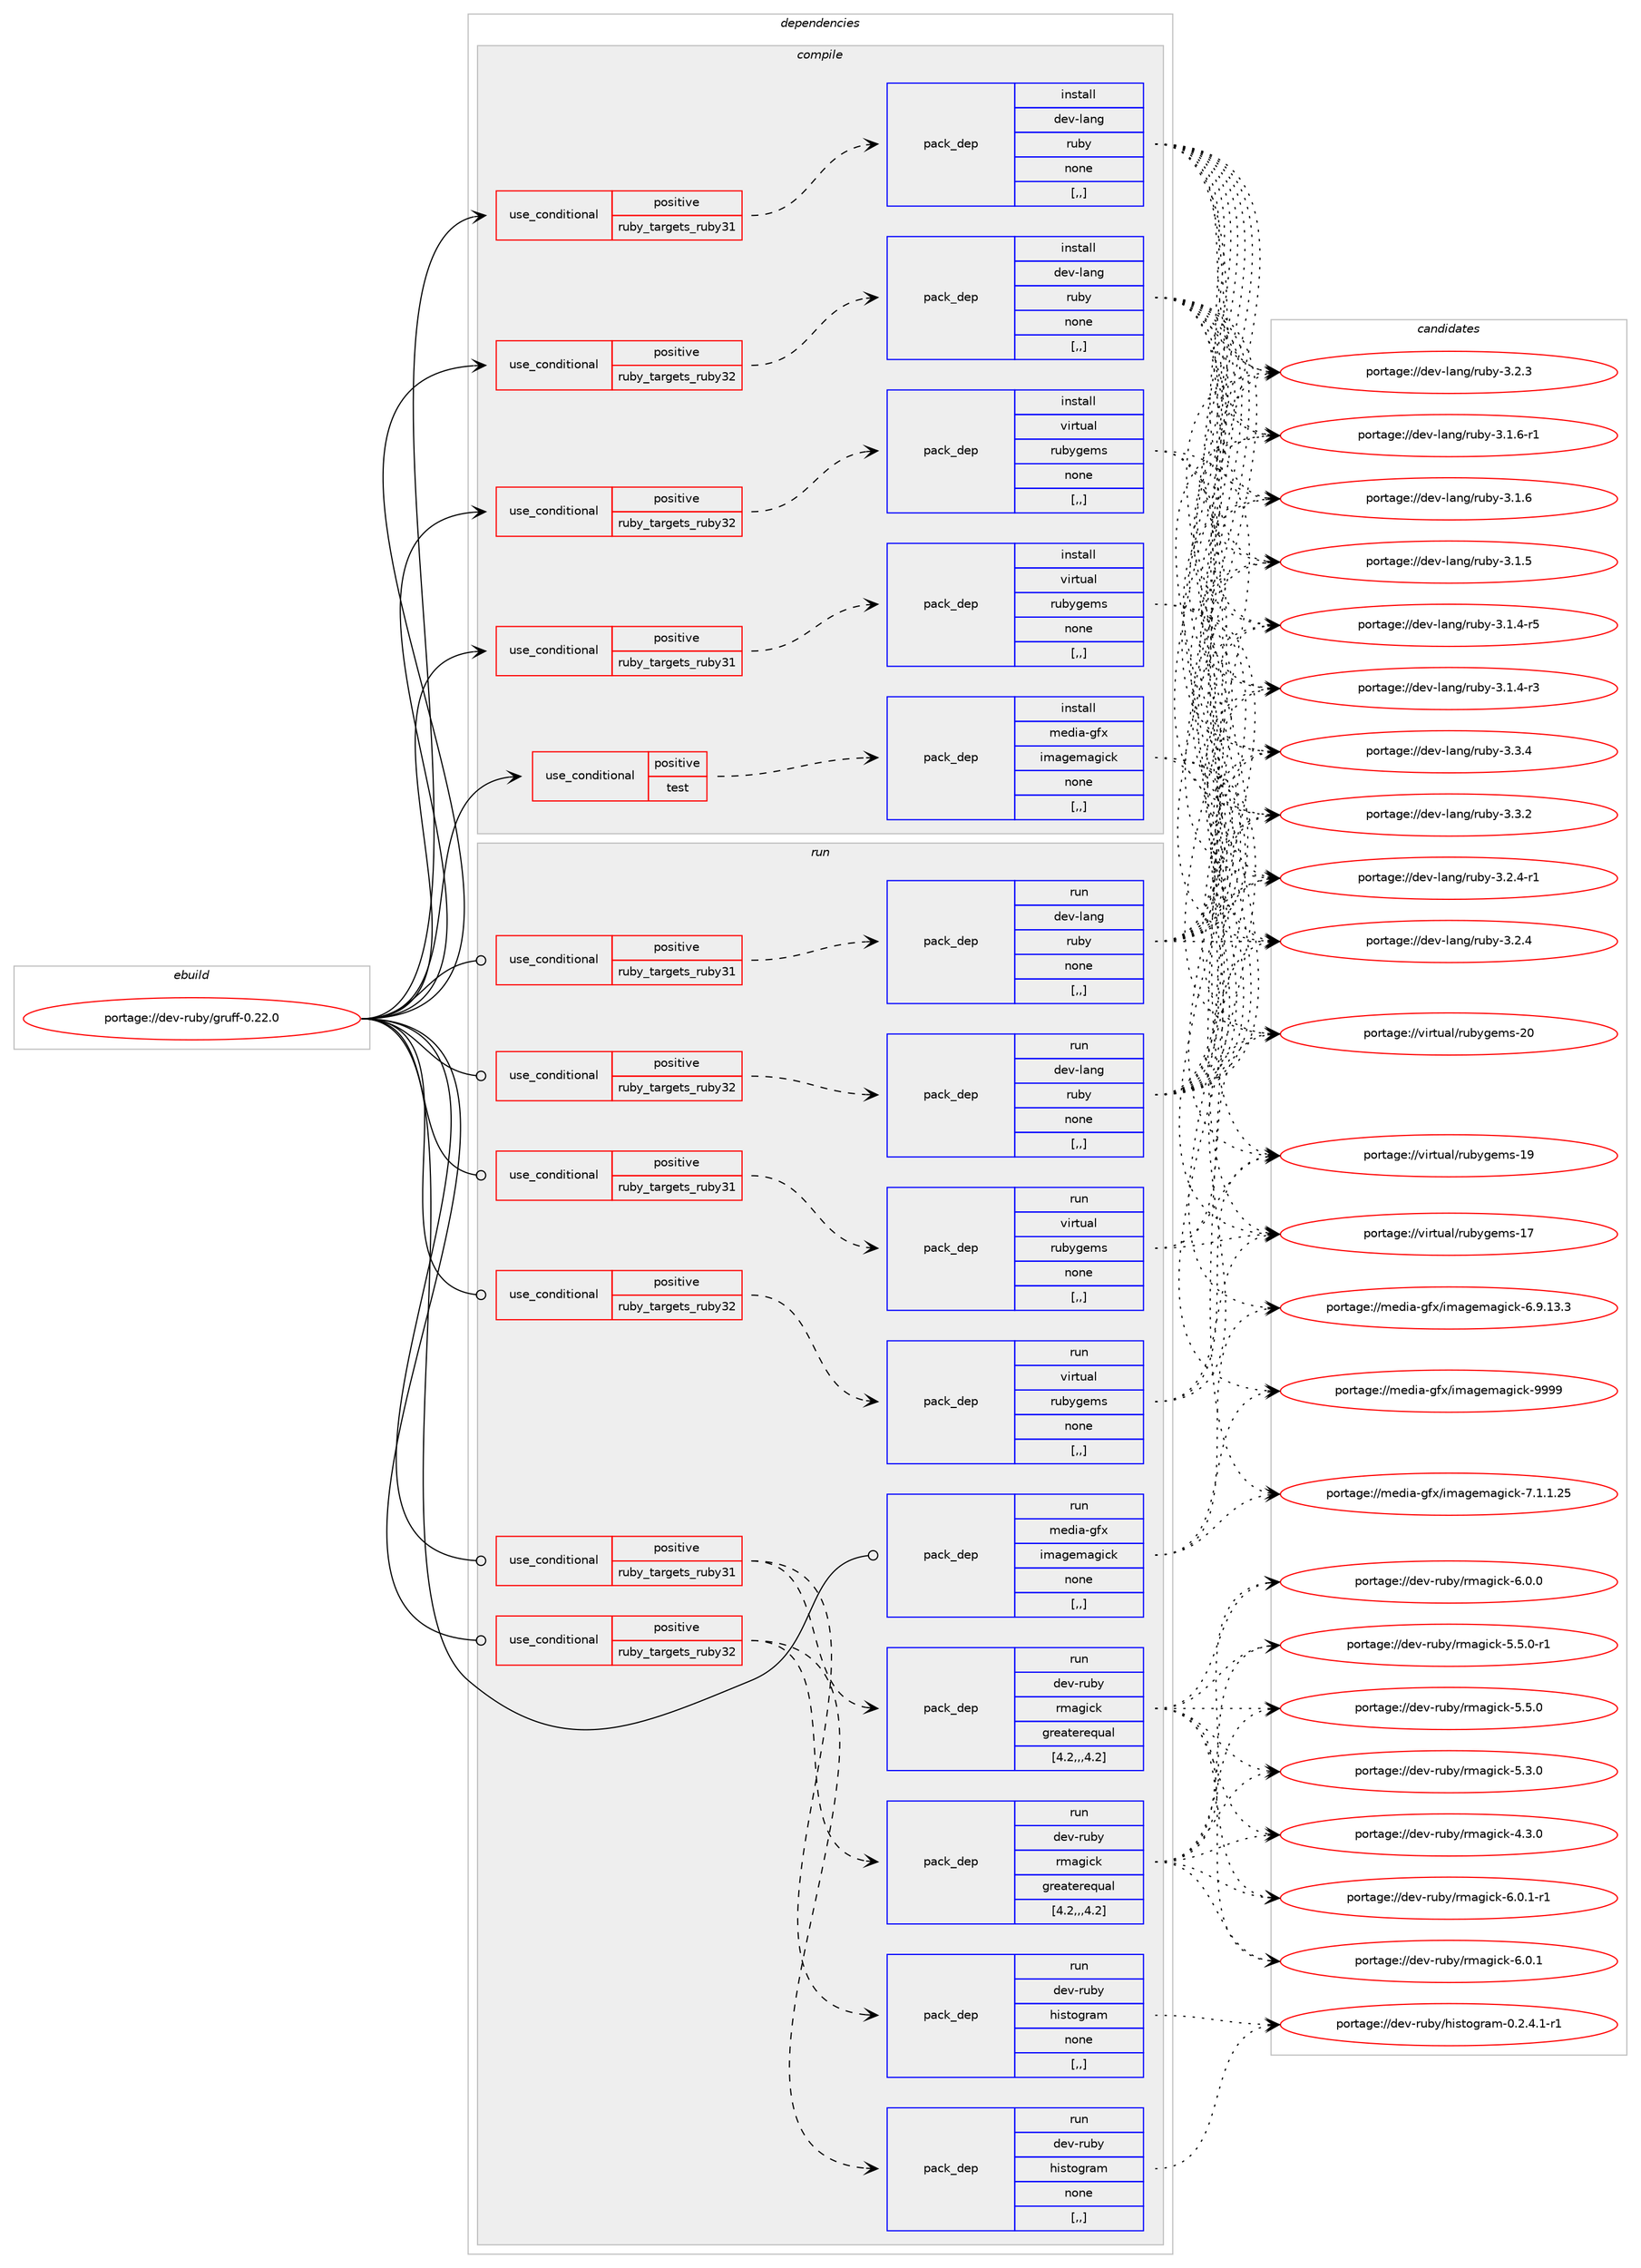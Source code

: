 digraph prolog {

# *************
# Graph options
# *************

newrank=true;
concentrate=true;
compound=true;
graph [rankdir=LR,fontname=Helvetica,fontsize=10,ranksep=1.5];#, ranksep=2.5, nodesep=0.2];
edge  [arrowhead=vee];
node  [fontname=Helvetica,fontsize=10];

# **********
# The ebuild
# **********

subgraph cluster_leftcol {
color=gray;
rank=same;
label=<<i>ebuild</i>>;
id [label="portage://dev-ruby/gruff-0.22.0", color=red, width=4, href="../dev-ruby/gruff-0.22.0.svg"];
}

# ****************
# The dependencies
# ****************

subgraph cluster_midcol {
color=gray;
label=<<i>dependencies</i>>;
subgraph cluster_compile {
fillcolor="#eeeeee";
style=filled;
label=<<i>compile</i>>;
subgraph cond48273 {
dependency184806 [label=<<TABLE BORDER="0" CELLBORDER="1" CELLSPACING="0" CELLPADDING="4"><TR><TD ROWSPAN="3" CELLPADDING="10">use_conditional</TD></TR><TR><TD>positive</TD></TR><TR><TD>ruby_targets_ruby31</TD></TR></TABLE>>, shape=none, color=red];
subgraph pack135213 {
dependency184807 [label=<<TABLE BORDER="0" CELLBORDER="1" CELLSPACING="0" CELLPADDING="4" WIDTH="220"><TR><TD ROWSPAN="6" CELLPADDING="30">pack_dep</TD></TR><TR><TD WIDTH="110">install</TD></TR><TR><TD>dev-lang</TD></TR><TR><TD>ruby</TD></TR><TR><TD>none</TD></TR><TR><TD>[,,]</TD></TR></TABLE>>, shape=none, color=blue];
}
dependency184806:e -> dependency184807:w [weight=20,style="dashed",arrowhead="vee"];
}
id:e -> dependency184806:w [weight=20,style="solid",arrowhead="vee"];
subgraph cond48274 {
dependency184808 [label=<<TABLE BORDER="0" CELLBORDER="1" CELLSPACING="0" CELLPADDING="4"><TR><TD ROWSPAN="3" CELLPADDING="10">use_conditional</TD></TR><TR><TD>positive</TD></TR><TR><TD>ruby_targets_ruby31</TD></TR></TABLE>>, shape=none, color=red];
subgraph pack135214 {
dependency184809 [label=<<TABLE BORDER="0" CELLBORDER="1" CELLSPACING="0" CELLPADDING="4" WIDTH="220"><TR><TD ROWSPAN="6" CELLPADDING="30">pack_dep</TD></TR><TR><TD WIDTH="110">install</TD></TR><TR><TD>virtual</TD></TR><TR><TD>rubygems</TD></TR><TR><TD>none</TD></TR><TR><TD>[,,]</TD></TR></TABLE>>, shape=none, color=blue];
}
dependency184808:e -> dependency184809:w [weight=20,style="dashed",arrowhead="vee"];
}
id:e -> dependency184808:w [weight=20,style="solid",arrowhead="vee"];
subgraph cond48275 {
dependency184810 [label=<<TABLE BORDER="0" CELLBORDER="1" CELLSPACING="0" CELLPADDING="4"><TR><TD ROWSPAN="3" CELLPADDING="10">use_conditional</TD></TR><TR><TD>positive</TD></TR><TR><TD>ruby_targets_ruby32</TD></TR></TABLE>>, shape=none, color=red];
subgraph pack135215 {
dependency184811 [label=<<TABLE BORDER="0" CELLBORDER="1" CELLSPACING="0" CELLPADDING="4" WIDTH="220"><TR><TD ROWSPAN="6" CELLPADDING="30">pack_dep</TD></TR><TR><TD WIDTH="110">install</TD></TR><TR><TD>dev-lang</TD></TR><TR><TD>ruby</TD></TR><TR><TD>none</TD></TR><TR><TD>[,,]</TD></TR></TABLE>>, shape=none, color=blue];
}
dependency184810:e -> dependency184811:w [weight=20,style="dashed",arrowhead="vee"];
}
id:e -> dependency184810:w [weight=20,style="solid",arrowhead="vee"];
subgraph cond48276 {
dependency184812 [label=<<TABLE BORDER="0" CELLBORDER="1" CELLSPACING="0" CELLPADDING="4"><TR><TD ROWSPAN="3" CELLPADDING="10">use_conditional</TD></TR><TR><TD>positive</TD></TR><TR><TD>ruby_targets_ruby32</TD></TR></TABLE>>, shape=none, color=red];
subgraph pack135216 {
dependency184813 [label=<<TABLE BORDER="0" CELLBORDER="1" CELLSPACING="0" CELLPADDING="4" WIDTH="220"><TR><TD ROWSPAN="6" CELLPADDING="30">pack_dep</TD></TR><TR><TD WIDTH="110">install</TD></TR><TR><TD>virtual</TD></TR><TR><TD>rubygems</TD></TR><TR><TD>none</TD></TR><TR><TD>[,,]</TD></TR></TABLE>>, shape=none, color=blue];
}
dependency184812:e -> dependency184813:w [weight=20,style="dashed",arrowhead="vee"];
}
id:e -> dependency184812:w [weight=20,style="solid",arrowhead="vee"];
subgraph cond48277 {
dependency184814 [label=<<TABLE BORDER="0" CELLBORDER="1" CELLSPACING="0" CELLPADDING="4"><TR><TD ROWSPAN="3" CELLPADDING="10">use_conditional</TD></TR><TR><TD>positive</TD></TR><TR><TD>test</TD></TR></TABLE>>, shape=none, color=red];
subgraph pack135217 {
dependency184815 [label=<<TABLE BORDER="0" CELLBORDER="1" CELLSPACING="0" CELLPADDING="4" WIDTH="220"><TR><TD ROWSPAN="6" CELLPADDING="30">pack_dep</TD></TR><TR><TD WIDTH="110">install</TD></TR><TR><TD>media-gfx</TD></TR><TR><TD>imagemagick</TD></TR><TR><TD>none</TD></TR><TR><TD>[,,]</TD></TR></TABLE>>, shape=none, color=blue];
}
dependency184814:e -> dependency184815:w [weight=20,style="dashed",arrowhead="vee"];
}
id:e -> dependency184814:w [weight=20,style="solid",arrowhead="vee"];
}
subgraph cluster_compileandrun {
fillcolor="#eeeeee";
style=filled;
label=<<i>compile and run</i>>;
}
subgraph cluster_run {
fillcolor="#eeeeee";
style=filled;
label=<<i>run</i>>;
subgraph cond48278 {
dependency184816 [label=<<TABLE BORDER="0" CELLBORDER="1" CELLSPACING="0" CELLPADDING="4"><TR><TD ROWSPAN="3" CELLPADDING="10">use_conditional</TD></TR><TR><TD>positive</TD></TR><TR><TD>ruby_targets_ruby31</TD></TR></TABLE>>, shape=none, color=red];
subgraph pack135218 {
dependency184817 [label=<<TABLE BORDER="0" CELLBORDER="1" CELLSPACING="0" CELLPADDING="4" WIDTH="220"><TR><TD ROWSPAN="6" CELLPADDING="30">pack_dep</TD></TR><TR><TD WIDTH="110">run</TD></TR><TR><TD>dev-lang</TD></TR><TR><TD>ruby</TD></TR><TR><TD>none</TD></TR><TR><TD>[,,]</TD></TR></TABLE>>, shape=none, color=blue];
}
dependency184816:e -> dependency184817:w [weight=20,style="dashed",arrowhead="vee"];
}
id:e -> dependency184816:w [weight=20,style="solid",arrowhead="odot"];
subgraph cond48279 {
dependency184818 [label=<<TABLE BORDER="0" CELLBORDER="1" CELLSPACING="0" CELLPADDING="4"><TR><TD ROWSPAN="3" CELLPADDING="10">use_conditional</TD></TR><TR><TD>positive</TD></TR><TR><TD>ruby_targets_ruby31</TD></TR></TABLE>>, shape=none, color=red];
subgraph pack135219 {
dependency184819 [label=<<TABLE BORDER="0" CELLBORDER="1" CELLSPACING="0" CELLPADDING="4" WIDTH="220"><TR><TD ROWSPAN="6" CELLPADDING="30">pack_dep</TD></TR><TR><TD WIDTH="110">run</TD></TR><TR><TD>dev-ruby</TD></TR><TR><TD>histogram</TD></TR><TR><TD>none</TD></TR><TR><TD>[,,]</TD></TR></TABLE>>, shape=none, color=blue];
}
dependency184818:e -> dependency184819:w [weight=20,style="dashed",arrowhead="vee"];
subgraph pack135220 {
dependency184820 [label=<<TABLE BORDER="0" CELLBORDER="1" CELLSPACING="0" CELLPADDING="4" WIDTH="220"><TR><TD ROWSPAN="6" CELLPADDING="30">pack_dep</TD></TR><TR><TD WIDTH="110">run</TD></TR><TR><TD>dev-ruby</TD></TR><TR><TD>rmagick</TD></TR><TR><TD>greaterequal</TD></TR><TR><TD>[4.2,,,4.2]</TD></TR></TABLE>>, shape=none, color=blue];
}
dependency184818:e -> dependency184820:w [weight=20,style="dashed",arrowhead="vee"];
}
id:e -> dependency184818:w [weight=20,style="solid",arrowhead="odot"];
subgraph cond48280 {
dependency184821 [label=<<TABLE BORDER="0" CELLBORDER="1" CELLSPACING="0" CELLPADDING="4"><TR><TD ROWSPAN="3" CELLPADDING="10">use_conditional</TD></TR><TR><TD>positive</TD></TR><TR><TD>ruby_targets_ruby31</TD></TR></TABLE>>, shape=none, color=red];
subgraph pack135221 {
dependency184822 [label=<<TABLE BORDER="0" CELLBORDER="1" CELLSPACING="0" CELLPADDING="4" WIDTH="220"><TR><TD ROWSPAN="6" CELLPADDING="30">pack_dep</TD></TR><TR><TD WIDTH="110">run</TD></TR><TR><TD>virtual</TD></TR><TR><TD>rubygems</TD></TR><TR><TD>none</TD></TR><TR><TD>[,,]</TD></TR></TABLE>>, shape=none, color=blue];
}
dependency184821:e -> dependency184822:w [weight=20,style="dashed",arrowhead="vee"];
}
id:e -> dependency184821:w [weight=20,style="solid",arrowhead="odot"];
subgraph cond48281 {
dependency184823 [label=<<TABLE BORDER="0" CELLBORDER="1" CELLSPACING="0" CELLPADDING="4"><TR><TD ROWSPAN="3" CELLPADDING="10">use_conditional</TD></TR><TR><TD>positive</TD></TR><TR><TD>ruby_targets_ruby32</TD></TR></TABLE>>, shape=none, color=red];
subgraph pack135222 {
dependency184824 [label=<<TABLE BORDER="0" CELLBORDER="1" CELLSPACING="0" CELLPADDING="4" WIDTH="220"><TR><TD ROWSPAN="6" CELLPADDING="30">pack_dep</TD></TR><TR><TD WIDTH="110">run</TD></TR><TR><TD>dev-lang</TD></TR><TR><TD>ruby</TD></TR><TR><TD>none</TD></TR><TR><TD>[,,]</TD></TR></TABLE>>, shape=none, color=blue];
}
dependency184823:e -> dependency184824:w [weight=20,style="dashed",arrowhead="vee"];
}
id:e -> dependency184823:w [weight=20,style="solid",arrowhead="odot"];
subgraph cond48282 {
dependency184825 [label=<<TABLE BORDER="0" CELLBORDER="1" CELLSPACING="0" CELLPADDING="4"><TR><TD ROWSPAN="3" CELLPADDING="10">use_conditional</TD></TR><TR><TD>positive</TD></TR><TR><TD>ruby_targets_ruby32</TD></TR></TABLE>>, shape=none, color=red];
subgraph pack135223 {
dependency184826 [label=<<TABLE BORDER="0" CELLBORDER="1" CELLSPACING="0" CELLPADDING="4" WIDTH="220"><TR><TD ROWSPAN="6" CELLPADDING="30">pack_dep</TD></TR><TR><TD WIDTH="110">run</TD></TR><TR><TD>dev-ruby</TD></TR><TR><TD>histogram</TD></TR><TR><TD>none</TD></TR><TR><TD>[,,]</TD></TR></TABLE>>, shape=none, color=blue];
}
dependency184825:e -> dependency184826:w [weight=20,style="dashed",arrowhead="vee"];
subgraph pack135224 {
dependency184827 [label=<<TABLE BORDER="0" CELLBORDER="1" CELLSPACING="0" CELLPADDING="4" WIDTH="220"><TR><TD ROWSPAN="6" CELLPADDING="30">pack_dep</TD></TR><TR><TD WIDTH="110">run</TD></TR><TR><TD>dev-ruby</TD></TR><TR><TD>rmagick</TD></TR><TR><TD>greaterequal</TD></TR><TR><TD>[4.2,,,4.2]</TD></TR></TABLE>>, shape=none, color=blue];
}
dependency184825:e -> dependency184827:w [weight=20,style="dashed",arrowhead="vee"];
}
id:e -> dependency184825:w [weight=20,style="solid",arrowhead="odot"];
subgraph cond48283 {
dependency184828 [label=<<TABLE BORDER="0" CELLBORDER="1" CELLSPACING="0" CELLPADDING="4"><TR><TD ROWSPAN="3" CELLPADDING="10">use_conditional</TD></TR><TR><TD>positive</TD></TR><TR><TD>ruby_targets_ruby32</TD></TR></TABLE>>, shape=none, color=red];
subgraph pack135225 {
dependency184829 [label=<<TABLE BORDER="0" CELLBORDER="1" CELLSPACING="0" CELLPADDING="4" WIDTH="220"><TR><TD ROWSPAN="6" CELLPADDING="30">pack_dep</TD></TR><TR><TD WIDTH="110">run</TD></TR><TR><TD>virtual</TD></TR><TR><TD>rubygems</TD></TR><TR><TD>none</TD></TR><TR><TD>[,,]</TD></TR></TABLE>>, shape=none, color=blue];
}
dependency184828:e -> dependency184829:w [weight=20,style="dashed",arrowhead="vee"];
}
id:e -> dependency184828:w [weight=20,style="solid",arrowhead="odot"];
subgraph pack135226 {
dependency184830 [label=<<TABLE BORDER="0" CELLBORDER="1" CELLSPACING="0" CELLPADDING="4" WIDTH="220"><TR><TD ROWSPAN="6" CELLPADDING="30">pack_dep</TD></TR><TR><TD WIDTH="110">run</TD></TR><TR><TD>media-gfx</TD></TR><TR><TD>imagemagick</TD></TR><TR><TD>none</TD></TR><TR><TD>[,,]</TD></TR></TABLE>>, shape=none, color=blue];
}
id:e -> dependency184830:w [weight=20,style="solid",arrowhead="odot"];
}
}

# **************
# The candidates
# **************

subgraph cluster_choices {
rank=same;
color=gray;
label=<<i>candidates</i>>;

subgraph choice135213 {
color=black;
nodesep=1;
choice10010111845108971101034711411798121455146514652 [label="portage://dev-lang/ruby-3.3.4", color=red, width=4,href="../dev-lang/ruby-3.3.4.svg"];
choice10010111845108971101034711411798121455146514650 [label="portage://dev-lang/ruby-3.3.2", color=red, width=4,href="../dev-lang/ruby-3.3.2.svg"];
choice100101118451089711010347114117981214551465046524511449 [label="portage://dev-lang/ruby-3.2.4-r1", color=red, width=4,href="../dev-lang/ruby-3.2.4-r1.svg"];
choice10010111845108971101034711411798121455146504652 [label="portage://dev-lang/ruby-3.2.4", color=red, width=4,href="../dev-lang/ruby-3.2.4.svg"];
choice10010111845108971101034711411798121455146504651 [label="portage://dev-lang/ruby-3.2.3", color=red, width=4,href="../dev-lang/ruby-3.2.3.svg"];
choice100101118451089711010347114117981214551464946544511449 [label="portage://dev-lang/ruby-3.1.6-r1", color=red, width=4,href="../dev-lang/ruby-3.1.6-r1.svg"];
choice10010111845108971101034711411798121455146494654 [label="portage://dev-lang/ruby-3.1.6", color=red, width=4,href="../dev-lang/ruby-3.1.6.svg"];
choice10010111845108971101034711411798121455146494653 [label="portage://dev-lang/ruby-3.1.5", color=red, width=4,href="../dev-lang/ruby-3.1.5.svg"];
choice100101118451089711010347114117981214551464946524511453 [label="portage://dev-lang/ruby-3.1.4-r5", color=red, width=4,href="../dev-lang/ruby-3.1.4-r5.svg"];
choice100101118451089711010347114117981214551464946524511451 [label="portage://dev-lang/ruby-3.1.4-r3", color=red, width=4,href="../dev-lang/ruby-3.1.4-r3.svg"];
dependency184807:e -> choice10010111845108971101034711411798121455146514652:w [style=dotted,weight="100"];
dependency184807:e -> choice10010111845108971101034711411798121455146514650:w [style=dotted,weight="100"];
dependency184807:e -> choice100101118451089711010347114117981214551465046524511449:w [style=dotted,weight="100"];
dependency184807:e -> choice10010111845108971101034711411798121455146504652:w [style=dotted,weight="100"];
dependency184807:e -> choice10010111845108971101034711411798121455146504651:w [style=dotted,weight="100"];
dependency184807:e -> choice100101118451089711010347114117981214551464946544511449:w [style=dotted,weight="100"];
dependency184807:e -> choice10010111845108971101034711411798121455146494654:w [style=dotted,weight="100"];
dependency184807:e -> choice10010111845108971101034711411798121455146494653:w [style=dotted,weight="100"];
dependency184807:e -> choice100101118451089711010347114117981214551464946524511453:w [style=dotted,weight="100"];
dependency184807:e -> choice100101118451089711010347114117981214551464946524511451:w [style=dotted,weight="100"];
}
subgraph choice135214 {
color=black;
nodesep=1;
choice118105114116117971084711411798121103101109115455048 [label="portage://virtual/rubygems-20", color=red, width=4,href="../virtual/rubygems-20.svg"];
choice118105114116117971084711411798121103101109115454957 [label="portage://virtual/rubygems-19", color=red, width=4,href="../virtual/rubygems-19.svg"];
choice118105114116117971084711411798121103101109115454955 [label="portage://virtual/rubygems-17", color=red, width=4,href="../virtual/rubygems-17.svg"];
dependency184809:e -> choice118105114116117971084711411798121103101109115455048:w [style=dotted,weight="100"];
dependency184809:e -> choice118105114116117971084711411798121103101109115454957:w [style=dotted,weight="100"];
dependency184809:e -> choice118105114116117971084711411798121103101109115454955:w [style=dotted,weight="100"];
}
subgraph choice135215 {
color=black;
nodesep=1;
choice10010111845108971101034711411798121455146514652 [label="portage://dev-lang/ruby-3.3.4", color=red, width=4,href="../dev-lang/ruby-3.3.4.svg"];
choice10010111845108971101034711411798121455146514650 [label="portage://dev-lang/ruby-3.3.2", color=red, width=4,href="../dev-lang/ruby-3.3.2.svg"];
choice100101118451089711010347114117981214551465046524511449 [label="portage://dev-lang/ruby-3.2.4-r1", color=red, width=4,href="../dev-lang/ruby-3.2.4-r1.svg"];
choice10010111845108971101034711411798121455146504652 [label="portage://dev-lang/ruby-3.2.4", color=red, width=4,href="../dev-lang/ruby-3.2.4.svg"];
choice10010111845108971101034711411798121455146504651 [label="portage://dev-lang/ruby-3.2.3", color=red, width=4,href="../dev-lang/ruby-3.2.3.svg"];
choice100101118451089711010347114117981214551464946544511449 [label="portage://dev-lang/ruby-3.1.6-r1", color=red, width=4,href="../dev-lang/ruby-3.1.6-r1.svg"];
choice10010111845108971101034711411798121455146494654 [label="portage://dev-lang/ruby-3.1.6", color=red, width=4,href="../dev-lang/ruby-3.1.6.svg"];
choice10010111845108971101034711411798121455146494653 [label="portage://dev-lang/ruby-3.1.5", color=red, width=4,href="../dev-lang/ruby-3.1.5.svg"];
choice100101118451089711010347114117981214551464946524511453 [label="portage://dev-lang/ruby-3.1.4-r5", color=red, width=4,href="../dev-lang/ruby-3.1.4-r5.svg"];
choice100101118451089711010347114117981214551464946524511451 [label="portage://dev-lang/ruby-3.1.4-r3", color=red, width=4,href="../dev-lang/ruby-3.1.4-r3.svg"];
dependency184811:e -> choice10010111845108971101034711411798121455146514652:w [style=dotted,weight="100"];
dependency184811:e -> choice10010111845108971101034711411798121455146514650:w [style=dotted,weight="100"];
dependency184811:e -> choice100101118451089711010347114117981214551465046524511449:w [style=dotted,weight="100"];
dependency184811:e -> choice10010111845108971101034711411798121455146504652:w [style=dotted,weight="100"];
dependency184811:e -> choice10010111845108971101034711411798121455146504651:w [style=dotted,weight="100"];
dependency184811:e -> choice100101118451089711010347114117981214551464946544511449:w [style=dotted,weight="100"];
dependency184811:e -> choice10010111845108971101034711411798121455146494654:w [style=dotted,weight="100"];
dependency184811:e -> choice10010111845108971101034711411798121455146494653:w [style=dotted,weight="100"];
dependency184811:e -> choice100101118451089711010347114117981214551464946524511453:w [style=dotted,weight="100"];
dependency184811:e -> choice100101118451089711010347114117981214551464946524511451:w [style=dotted,weight="100"];
}
subgraph choice135216 {
color=black;
nodesep=1;
choice118105114116117971084711411798121103101109115455048 [label="portage://virtual/rubygems-20", color=red, width=4,href="../virtual/rubygems-20.svg"];
choice118105114116117971084711411798121103101109115454957 [label="portage://virtual/rubygems-19", color=red, width=4,href="../virtual/rubygems-19.svg"];
choice118105114116117971084711411798121103101109115454955 [label="portage://virtual/rubygems-17", color=red, width=4,href="../virtual/rubygems-17.svg"];
dependency184813:e -> choice118105114116117971084711411798121103101109115455048:w [style=dotted,weight="100"];
dependency184813:e -> choice118105114116117971084711411798121103101109115454957:w [style=dotted,weight="100"];
dependency184813:e -> choice118105114116117971084711411798121103101109115454955:w [style=dotted,weight="100"];
}
subgraph choice135217 {
color=black;
nodesep=1;
choice1091011001059745103102120471051099710310110997103105991074557575757 [label="portage://media-gfx/imagemagick-9999", color=red, width=4,href="../media-gfx/imagemagick-9999.svg"];
choice109101100105974510310212047105109971031011099710310599107455546494649465053 [label="portage://media-gfx/imagemagick-7.1.1.25", color=red, width=4,href="../media-gfx/imagemagick-7.1.1.25.svg"];
choice109101100105974510310212047105109971031011099710310599107455446574649514651 [label="portage://media-gfx/imagemagick-6.9.13.3", color=red, width=4,href="../media-gfx/imagemagick-6.9.13.3.svg"];
dependency184815:e -> choice1091011001059745103102120471051099710310110997103105991074557575757:w [style=dotted,weight="100"];
dependency184815:e -> choice109101100105974510310212047105109971031011099710310599107455546494649465053:w [style=dotted,weight="100"];
dependency184815:e -> choice109101100105974510310212047105109971031011099710310599107455446574649514651:w [style=dotted,weight="100"];
}
subgraph choice135218 {
color=black;
nodesep=1;
choice10010111845108971101034711411798121455146514652 [label="portage://dev-lang/ruby-3.3.4", color=red, width=4,href="../dev-lang/ruby-3.3.4.svg"];
choice10010111845108971101034711411798121455146514650 [label="portage://dev-lang/ruby-3.3.2", color=red, width=4,href="../dev-lang/ruby-3.3.2.svg"];
choice100101118451089711010347114117981214551465046524511449 [label="portage://dev-lang/ruby-3.2.4-r1", color=red, width=4,href="../dev-lang/ruby-3.2.4-r1.svg"];
choice10010111845108971101034711411798121455146504652 [label="portage://dev-lang/ruby-3.2.4", color=red, width=4,href="../dev-lang/ruby-3.2.4.svg"];
choice10010111845108971101034711411798121455146504651 [label="portage://dev-lang/ruby-3.2.3", color=red, width=4,href="../dev-lang/ruby-3.2.3.svg"];
choice100101118451089711010347114117981214551464946544511449 [label="portage://dev-lang/ruby-3.1.6-r1", color=red, width=4,href="../dev-lang/ruby-3.1.6-r1.svg"];
choice10010111845108971101034711411798121455146494654 [label="portage://dev-lang/ruby-3.1.6", color=red, width=4,href="../dev-lang/ruby-3.1.6.svg"];
choice10010111845108971101034711411798121455146494653 [label="portage://dev-lang/ruby-3.1.5", color=red, width=4,href="../dev-lang/ruby-3.1.5.svg"];
choice100101118451089711010347114117981214551464946524511453 [label="portage://dev-lang/ruby-3.1.4-r5", color=red, width=4,href="../dev-lang/ruby-3.1.4-r5.svg"];
choice100101118451089711010347114117981214551464946524511451 [label="portage://dev-lang/ruby-3.1.4-r3", color=red, width=4,href="../dev-lang/ruby-3.1.4-r3.svg"];
dependency184817:e -> choice10010111845108971101034711411798121455146514652:w [style=dotted,weight="100"];
dependency184817:e -> choice10010111845108971101034711411798121455146514650:w [style=dotted,weight="100"];
dependency184817:e -> choice100101118451089711010347114117981214551465046524511449:w [style=dotted,weight="100"];
dependency184817:e -> choice10010111845108971101034711411798121455146504652:w [style=dotted,weight="100"];
dependency184817:e -> choice10010111845108971101034711411798121455146504651:w [style=dotted,weight="100"];
dependency184817:e -> choice100101118451089711010347114117981214551464946544511449:w [style=dotted,weight="100"];
dependency184817:e -> choice10010111845108971101034711411798121455146494654:w [style=dotted,weight="100"];
dependency184817:e -> choice10010111845108971101034711411798121455146494653:w [style=dotted,weight="100"];
dependency184817:e -> choice100101118451089711010347114117981214551464946524511453:w [style=dotted,weight="100"];
dependency184817:e -> choice100101118451089711010347114117981214551464946524511451:w [style=dotted,weight="100"];
}
subgraph choice135219 {
color=black;
nodesep=1;
choice1001011184511411798121471041051151161111031149710945484650465246494511449 [label="portage://dev-ruby/histogram-0.2.4.1-r1", color=red, width=4,href="../dev-ruby/histogram-0.2.4.1-r1.svg"];
dependency184819:e -> choice1001011184511411798121471041051151161111031149710945484650465246494511449:w [style=dotted,weight="100"];
}
subgraph choice135220 {
color=black;
nodesep=1;
choice10010111845114117981214711410997103105991074554464846494511449 [label="portage://dev-ruby/rmagick-6.0.1-r1", color=red, width=4,href="../dev-ruby/rmagick-6.0.1-r1.svg"];
choice1001011184511411798121471141099710310599107455446484649 [label="portage://dev-ruby/rmagick-6.0.1", color=red, width=4,href="../dev-ruby/rmagick-6.0.1.svg"];
choice1001011184511411798121471141099710310599107455446484648 [label="portage://dev-ruby/rmagick-6.0.0", color=red, width=4,href="../dev-ruby/rmagick-6.0.0.svg"];
choice10010111845114117981214711410997103105991074553465346484511449 [label="portage://dev-ruby/rmagick-5.5.0-r1", color=red, width=4,href="../dev-ruby/rmagick-5.5.0-r1.svg"];
choice1001011184511411798121471141099710310599107455346534648 [label="portage://dev-ruby/rmagick-5.5.0", color=red, width=4,href="../dev-ruby/rmagick-5.5.0.svg"];
choice1001011184511411798121471141099710310599107455346514648 [label="portage://dev-ruby/rmagick-5.3.0", color=red, width=4,href="../dev-ruby/rmagick-5.3.0.svg"];
choice1001011184511411798121471141099710310599107455246514648 [label="portage://dev-ruby/rmagick-4.3.0", color=red, width=4,href="../dev-ruby/rmagick-4.3.0.svg"];
dependency184820:e -> choice10010111845114117981214711410997103105991074554464846494511449:w [style=dotted,weight="100"];
dependency184820:e -> choice1001011184511411798121471141099710310599107455446484649:w [style=dotted,weight="100"];
dependency184820:e -> choice1001011184511411798121471141099710310599107455446484648:w [style=dotted,weight="100"];
dependency184820:e -> choice10010111845114117981214711410997103105991074553465346484511449:w [style=dotted,weight="100"];
dependency184820:e -> choice1001011184511411798121471141099710310599107455346534648:w [style=dotted,weight="100"];
dependency184820:e -> choice1001011184511411798121471141099710310599107455346514648:w [style=dotted,weight="100"];
dependency184820:e -> choice1001011184511411798121471141099710310599107455246514648:w [style=dotted,weight="100"];
}
subgraph choice135221 {
color=black;
nodesep=1;
choice118105114116117971084711411798121103101109115455048 [label="portage://virtual/rubygems-20", color=red, width=4,href="../virtual/rubygems-20.svg"];
choice118105114116117971084711411798121103101109115454957 [label="portage://virtual/rubygems-19", color=red, width=4,href="../virtual/rubygems-19.svg"];
choice118105114116117971084711411798121103101109115454955 [label="portage://virtual/rubygems-17", color=red, width=4,href="../virtual/rubygems-17.svg"];
dependency184822:e -> choice118105114116117971084711411798121103101109115455048:w [style=dotted,weight="100"];
dependency184822:e -> choice118105114116117971084711411798121103101109115454957:w [style=dotted,weight="100"];
dependency184822:e -> choice118105114116117971084711411798121103101109115454955:w [style=dotted,weight="100"];
}
subgraph choice135222 {
color=black;
nodesep=1;
choice10010111845108971101034711411798121455146514652 [label="portage://dev-lang/ruby-3.3.4", color=red, width=4,href="../dev-lang/ruby-3.3.4.svg"];
choice10010111845108971101034711411798121455146514650 [label="portage://dev-lang/ruby-3.3.2", color=red, width=4,href="../dev-lang/ruby-3.3.2.svg"];
choice100101118451089711010347114117981214551465046524511449 [label="portage://dev-lang/ruby-3.2.4-r1", color=red, width=4,href="../dev-lang/ruby-3.2.4-r1.svg"];
choice10010111845108971101034711411798121455146504652 [label="portage://dev-lang/ruby-3.2.4", color=red, width=4,href="../dev-lang/ruby-3.2.4.svg"];
choice10010111845108971101034711411798121455146504651 [label="portage://dev-lang/ruby-3.2.3", color=red, width=4,href="../dev-lang/ruby-3.2.3.svg"];
choice100101118451089711010347114117981214551464946544511449 [label="portage://dev-lang/ruby-3.1.6-r1", color=red, width=4,href="../dev-lang/ruby-3.1.6-r1.svg"];
choice10010111845108971101034711411798121455146494654 [label="portage://dev-lang/ruby-3.1.6", color=red, width=4,href="../dev-lang/ruby-3.1.6.svg"];
choice10010111845108971101034711411798121455146494653 [label="portage://dev-lang/ruby-3.1.5", color=red, width=4,href="../dev-lang/ruby-3.1.5.svg"];
choice100101118451089711010347114117981214551464946524511453 [label="portage://dev-lang/ruby-3.1.4-r5", color=red, width=4,href="../dev-lang/ruby-3.1.4-r5.svg"];
choice100101118451089711010347114117981214551464946524511451 [label="portage://dev-lang/ruby-3.1.4-r3", color=red, width=4,href="../dev-lang/ruby-3.1.4-r3.svg"];
dependency184824:e -> choice10010111845108971101034711411798121455146514652:w [style=dotted,weight="100"];
dependency184824:e -> choice10010111845108971101034711411798121455146514650:w [style=dotted,weight="100"];
dependency184824:e -> choice100101118451089711010347114117981214551465046524511449:w [style=dotted,weight="100"];
dependency184824:e -> choice10010111845108971101034711411798121455146504652:w [style=dotted,weight="100"];
dependency184824:e -> choice10010111845108971101034711411798121455146504651:w [style=dotted,weight="100"];
dependency184824:e -> choice100101118451089711010347114117981214551464946544511449:w [style=dotted,weight="100"];
dependency184824:e -> choice10010111845108971101034711411798121455146494654:w [style=dotted,weight="100"];
dependency184824:e -> choice10010111845108971101034711411798121455146494653:w [style=dotted,weight="100"];
dependency184824:e -> choice100101118451089711010347114117981214551464946524511453:w [style=dotted,weight="100"];
dependency184824:e -> choice100101118451089711010347114117981214551464946524511451:w [style=dotted,weight="100"];
}
subgraph choice135223 {
color=black;
nodesep=1;
choice1001011184511411798121471041051151161111031149710945484650465246494511449 [label="portage://dev-ruby/histogram-0.2.4.1-r1", color=red, width=4,href="../dev-ruby/histogram-0.2.4.1-r1.svg"];
dependency184826:e -> choice1001011184511411798121471041051151161111031149710945484650465246494511449:w [style=dotted,weight="100"];
}
subgraph choice135224 {
color=black;
nodesep=1;
choice10010111845114117981214711410997103105991074554464846494511449 [label="portage://dev-ruby/rmagick-6.0.1-r1", color=red, width=4,href="../dev-ruby/rmagick-6.0.1-r1.svg"];
choice1001011184511411798121471141099710310599107455446484649 [label="portage://dev-ruby/rmagick-6.0.1", color=red, width=4,href="../dev-ruby/rmagick-6.0.1.svg"];
choice1001011184511411798121471141099710310599107455446484648 [label="portage://dev-ruby/rmagick-6.0.0", color=red, width=4,href="../dev-ruby/rmagick-6.0.0.svg"];
choice10010111845114117981214711410997103105991074553465346484511449 [label="portage://dev-ruby/rmagick-5.5.0-r1", color=red, width=4,href="../dev-ruby/rmagick-5.5.0-r1.svg"];
choice1001011184511411798121471141099710310599107455346534648 [label="portage://dev-ruby/rmagick-5.5.0", color=red, width=4,href="../dev-ruby/rmagick-5.5.0.svg"];
choice1001011184511411798121471141099710310599107455346514648 [label="portage://dev-ruby/rmagick-5.3.0", color=red, width=4,href="../dev-ruby/rmagick-5.3.0.svg"];
choice1001011184511411798121471141099710310599107455246514648 [label="portage://dev-ruby/rmagick-4.3.0", color=red, width=4,href="../dev-ruby/rmagick-4.3.0.svg"];
dependency184827:e -> choice10010111845114117981214711410997103105991074554464846494511449:w [style=dotted,weight="100"];
dependency184827:e -> choice1001011184511411798121471141099710310599107455446484649:w [style=dotted,weight="100"];
dependency184827:e -> choice1001011184511411798121471141099710310599107455446484648:w [style=dotted,weight="100"];
dependency184827:e -> choice10010111845114117981214711410997103105991074553465346484511449:w [style=dotted,weight="100"];
dependency184827:e -> choice1001011184511411798121471141099710310599107455346534648:w [style=dotted,weight="100"];
dependency184827:e -> choice1001011184511411798121471141099710310599107455346514648:w [style=dotted,weight="100"];
dependency184827:e -> choice1001011184511411798121471141099710310599107455246514648:w [style=dotted,weight="100"];
}
subgraph choice135225 {
color=black;
nodesep=1;
choice118105114116117971084711411798121103101109115455048 [label="portage://virtual/rubygems-20", color=red, width=4,href="../virtual/rubygems-20.svg"];
choice118105114116117971084711411798121103101109115454957 [label="portage://virtual/rubygems-19", color=red, width=4,href="../virtual/rubygems-19.svg"];
choice118105114116117971084711411798121103101109115454955 [label="portage://virtual/rubygems-17", color=red, width=4,href="../virtual/rubygems-17.svg"];
dependency184829:e -> choice118105114116117971084711411798121103101109115455048:w [style=dotted,weight="100"];
dependency184829:e -> choice118105114116117971084711411798121103101109115454957:w [style=dotted,weight="100"];
dependency184829:e -> choice118105114116117971084711411798121103101109115454955:w [style=dotted,weight="100"];
}
subgraph choice135226 {
color=black;
nodesep=1;
choice1091011001059745103102120471051099710310110997103105991074557575757 [label="portage://media-gfx/imagemagick-9999", color=red, width=4,href="../media-gfx/imagemagick-9999.svg"];
choice109101100105974510310212047105109971031011099710310599107455546494649465053 [label="portage://media-gfx/imagemagick-7.1.1.25", color=red, width=4,href="../media-gfx/imagemagick-7.1.1.25.svg"];
choice109101100105974510310212047105109971031011099710310599107455446574649514651 [label="portage://media-gfx/imagemagick-6.9.13.3", color=red, width=4,href="../media-gfx/imagemagick-6.9.13.3.svg"];
dependency184830:e -> choice1091011001059745103102120471051099710310110997103105991074557575757:w [style=dotted,weight="100"];
dependency184830:e -> choice109101100105974510310212047105109971031011099710310599107455546494649465053:w [style=dotted,weight="100"];
dependency184830:e -> choice109101100105974510310212047105109971031011099710310599107455446574649514651:w [style=dotted,weight="100"];
}
}

}
